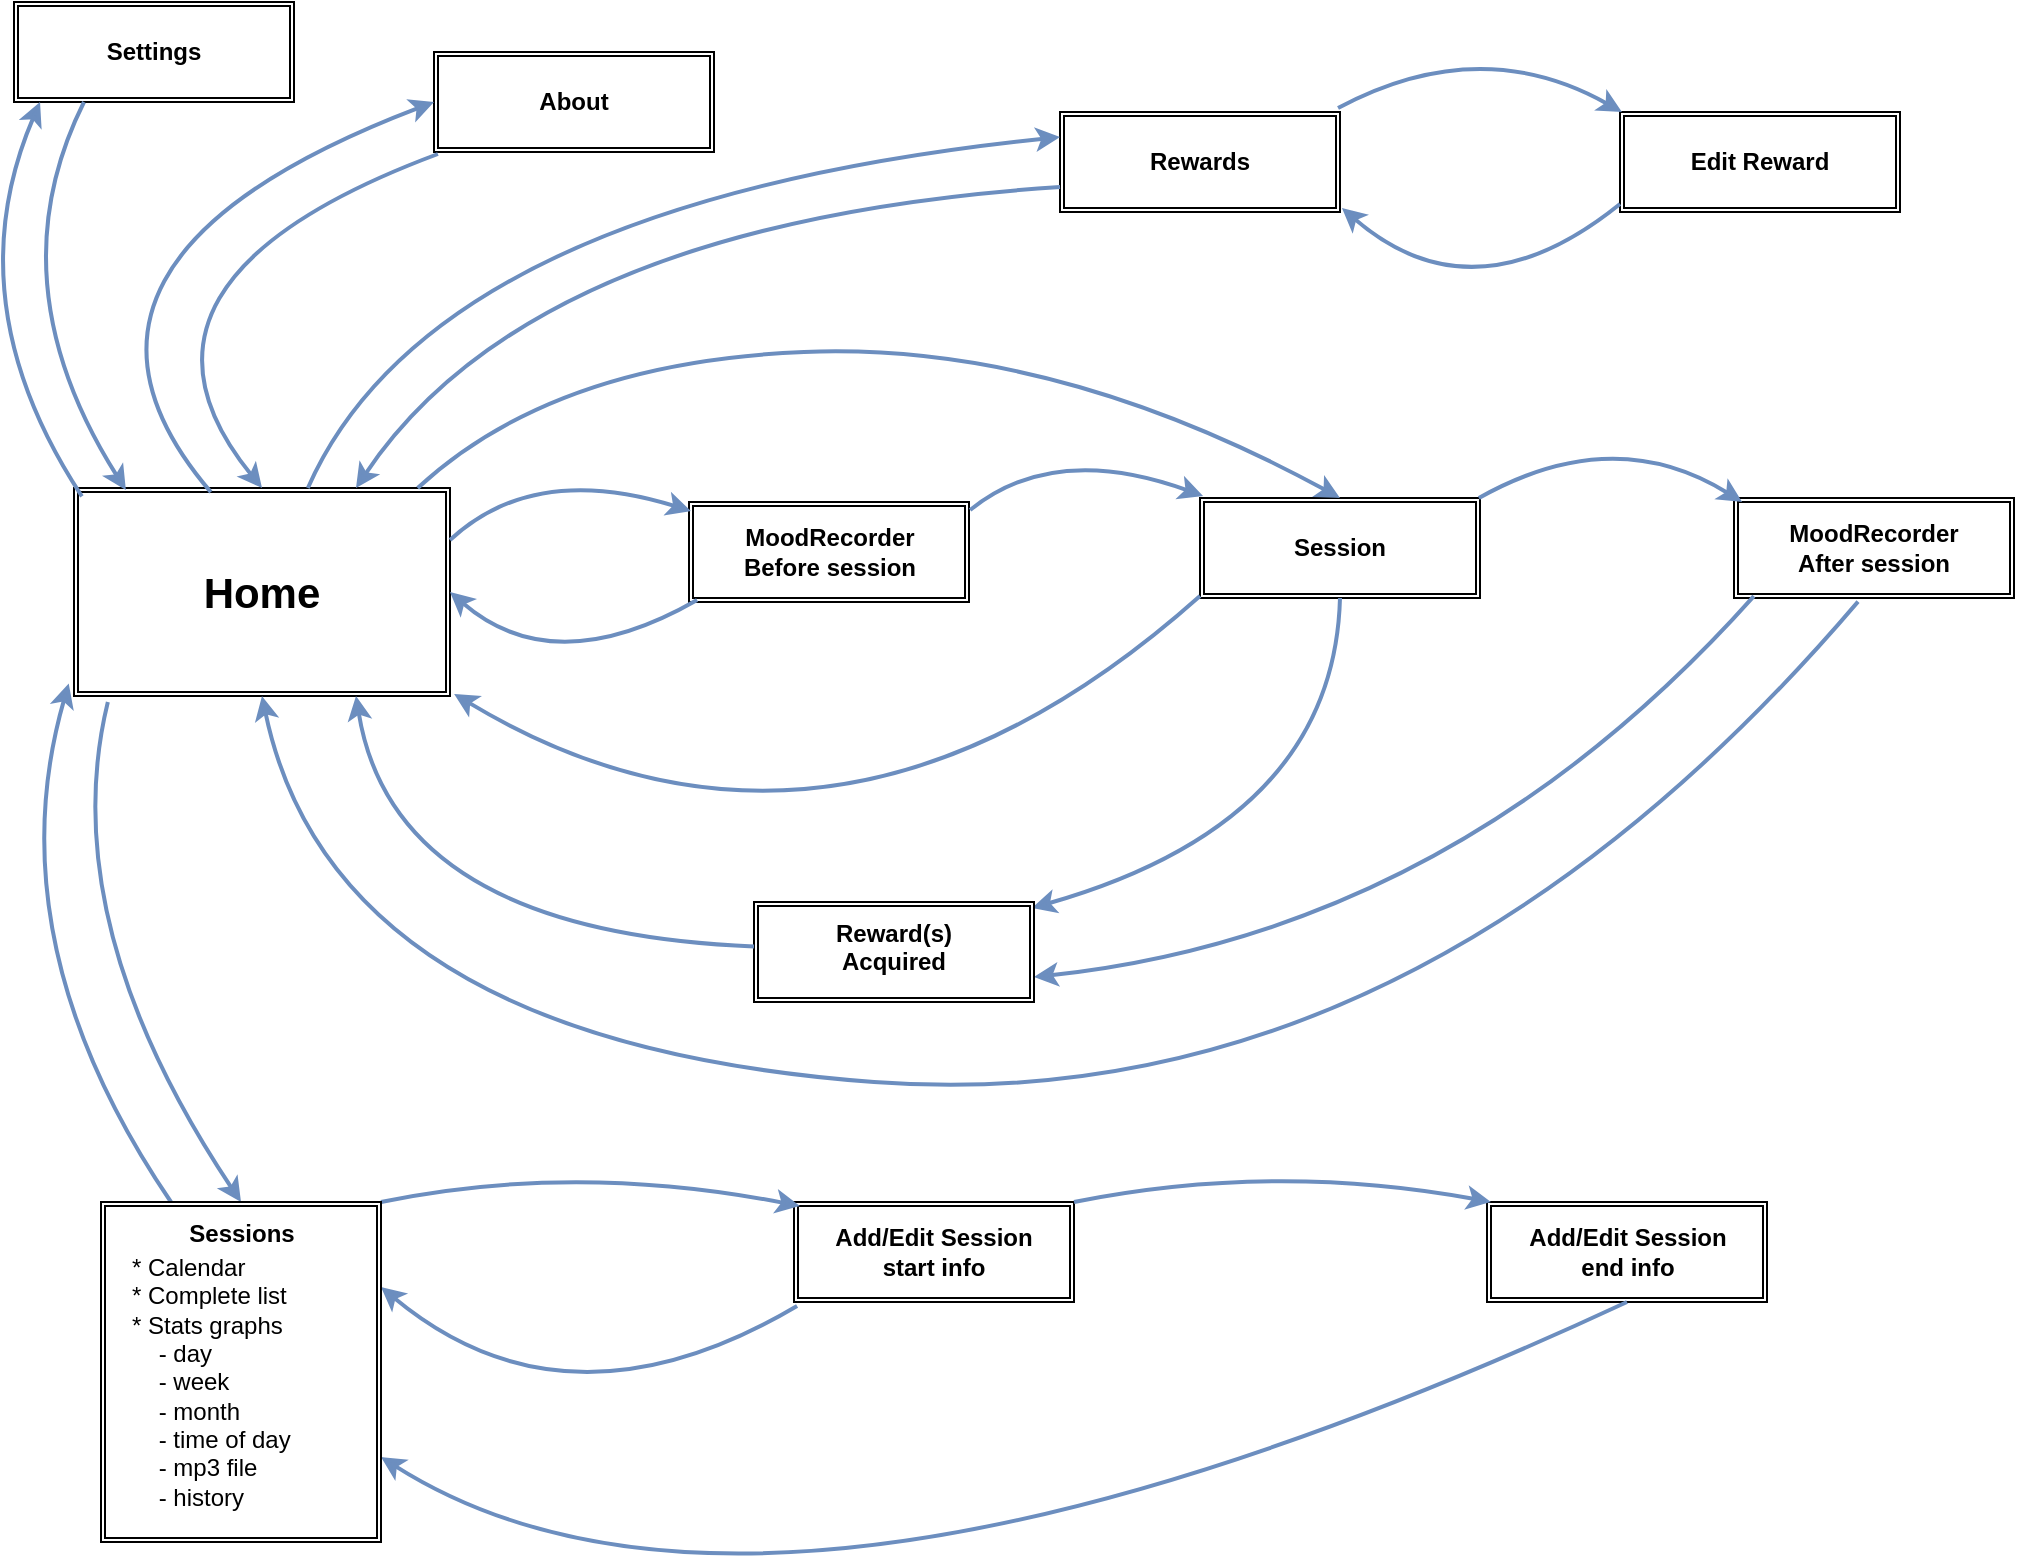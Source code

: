 <mxfile version="12.1.7" type="device" pages="1"><diagram id="JEBSKjdG1DipO0XfvzZa" name="Page-1"><mxGraphModel dx="1408" dy="928" grid="1" gridSize="10" guides="1" tooltips="1" connect="1" arrows="1" fold="1" page="1" pageScale="1" pageWidth="1169" pageHeight="827" math="0" shadow="0"><root><mxCell id="0"/><mxCell id="1" parent="0"/><mxCell id="z2kz1x9MouINHHOfCDH--3" value="Home" style="shape=ext;double=1;rounded=0;whiteSpace=wrap;html=1;verticalAlign=middle;fontStyle=1;fontSize=21;" vertex="1" parent="1"><mxGeometry x="110" y="263" width="188" height="104" as="geometry"/></mxCell><mxCell id="z2kz1x9MouINHHOfCDH--4" value="Settings" style="shape=ext;double=1;rounded=0;whiteSpace=wrap;html=1;verticalAlign=middle;fontStyle=1" vertex="1" parent="1"><mxGeometry x="80" y="20" width="140" height="50" as="geometry"/></mxCell><mxCell id="z2kz1x9MouINHHOfCDH--5" value="Session" style="shape=ext;double=1;rounded=0;whiteSpace=wrap;html=1;verticalAlign=middle;fontStyle=1" vertex="1" parent="1"><mxGeometry x="673" y="268" width="140" height="50" as="geometry"/></mxCell><mxCell id="z2kz1x9MouINHHOfCDH--7" value="" style="endArrow=classic;html=1;strokeWidth=2;fontColor=#82B366;curved=1;exitX=0.021;exitY=0.04;exitDx=0;exitDy=0;entryX=0.093;entryY=1;entryDx=0;entryDy=0;entryPerimeter=0;fillColor=#dae8fc;strokeColor=#6c8ebf;exitPerimeter=0;verticalAlign=middle;" edge="1" parent="1" source="z2kz1x9MouINHHOfCDH--3" target="z2kz1x9MouINHHOfCDH--4"><mxGeometry width="50" height="50" relative="1" as="geometry"><mxPoint x="347" y="786" as="sourcePoint"/><mxPoint x="393.3" y="789.4" as="targetPoint"/><Array as="points"><mxPoint x="50" y="170"/></Array></mxGeometry></mxCell><mxCell id="z2kz1x9MouINHHOfCDH--8" value="MoodRecorder&lt;br&gt;Before session" style="shape=ext;double=1;rounded=0;whiteSpace=wrap;html=1;verticalAlign=middle;fontStyle=1" vertex="1" parent="1"><mxGeometry x="417.5" y="270" width="140" height="50" as="geometry"/></mxCell><mxCell id="z2kz1x9MouINHHOfCDH--9" value="MoodRecorder&lt;br&gt;After session" style="shape=ext;double=1;rounded=0;whiteSpace=wrap;html=1;verticalAlign=middle;fontStyle=1" vertex="1" parent="1"><mxGeometry x="940" y="268" width="140" height="50" as="geometry"/></mxCell><mxCell id="z2kz1x9MouINHHOfCDH--10" value="" style="endArrow=classic;html=1;strokeWidth=2;fontColor=#82B366;curved=1;exitX=1.004;exitY=0.08;exitDx=0;exitDy=0;exitPerimeter=0;fillColor=#dae8fc;strokeColor=#6c8ebf;verticalAlign=middle;entryX=0.011;entryY=-0.02;entryDx=0;entryDy=0;entryPerimeter=0;" edge="1" parent="1" source="z2kz1x9MouINHHOfCDH--8" target="z2kz1x9MouINHHOfCDH--5"><mxGeometry width="50" height="50" relative="1" as="geometry"><mxPoint x="127" y="506" as="sourcePoint"/><mxPoint x="712" y="290" as="targetPoint"/><Array as="points"><mxPoint x="600" y="240"/></Array></mxGeometry></mxCell><mxCell id="z2kz1x9MouINHHOfCDH--11" value="" style="endArrow=classic;html=1;strokeWidth=2;fontColor=#82B366;curved=1;exitX=0.996;exitY=0;exitDx=0;exitDy=0;entryX=0.029;entryY=0.04;entryDx=0;entryDy=0;fillColor=#dae8fc;strokeColor=#6c8ebf;verticalAlign=middle;exitPerimeter=0;entryPerimeter=0;" edge="1" parent="1" source="z2kz1x9MouINHHOfCDH--5" target="z2kz1x9MouINHHOfCDH--9"><mxGeometry width="50" height="50" relative="1" as="geometry"><mxPoint x="127" y="506" as="sourcePoint"/><mxPoint x="173.3" y="509.4" as="targetPoint"/><Array as="points"><mxPoint x="880" y="230"/></Array></mxGeometry></mxCell><mxCell id="z2kz1x9MouINHHOfCDH--12" value="" style="endArrow=classic;html=1;strokeWidth=2;fontColor=#82B366;curved=1;entryX=0.007;entryY=0.091;entryDx=0;entryDy=0;entryPerimeter=0;fillColor=#dae8fc;strokeColor=#6c8ebf;exitX=1;exitY=0.25;exitDx=0;exitDy=0;verticalAlign=middle;" edge="1" parent="1" source="z2kz1x9MouINHHOfCDH--3" target="z2kz1x9MouINHHOfCDH--8"><mxGeometry width="50" height="50" relative="1" as="geometry"><mxPoint x="160" y="781" as="sourcePoint"/><mxPoint x="206.3" y="784.4" as="targetPoint"/><Array as="points"><mxPoint x="340" y="250"/></Array></mxGeometry></mxCell><mxCell id="z2kz1x9MouINHHOfCDH--13" value="" style="endArrow=classic;html=1;strokeWidth=2;fontColor=#82B366;curved=1;entryX=0.5;entryY=0;entryDx=0;entryDy=0;fillColor=#dae8fc;strokeColor=#6c8ebf;exitX=0.914;exitY=0;exitDx=0;exitDy=0;verticalAlign=middle;exitPerimeter=0;" edge="1" parent="1" source="z2kz1x9MouINHHOfCDH--3" target="z2kz1x9MouINHHOfCDH--5"><mxGeometry width="50" height="50" relative="1" as="geometry"><mxPoint x="257" y="417.05" as="sourcePoint"/><mxPoint x="417.98" y="415.93" as="targetPoint"/><Array as="points"><mxPoint x="350" y="200"/><mxPoint x="600" y="190"/></Array></mxGeometry></mxCell><mxCell id="z2kz1x9MouINHHOfCDH--14" value="" style="endArrow=classic;html=1;strokeWidth=2;fontColor=#82B366;curved=1;exitX=0.5;exitY=1;exitDx=0;exitDy=0;fillColor=#dae8fc;strokeColor=#6c8ebf;entryX=0.993;entryY=0.06;entryDx=0;entryDy=0;entryPerimeter=0;verticalAlign=middle;" edge="1" parent="1" source="z2kz1x9MouINHHOfCDH--5" target="z2kz1x9MouINHHOfCDH--16"><mxGeometry width="50" height="50" relative="1" as="geometry"><mxPoint x="107" y="696" as="sourcePoint"/><mxPoint x="597" y="855" as="targetPoint"/><Array as="points"><mxPoint x="740" y="430"/></Array></mxGeometry></mxCell><mxCell id="z2kz1x9MouINHHOfCDH--15" value="" style="endArrow=classic;html=1;strokeWidth=2;fontColor=#82B366;curved=1;exitX=0.071;exitY=0.982;exitDx=0;exitDy=0;fillColor=#dae8fc;strokeColor=#6c8ebf;entryX=1;entryY=0.75;entryDx=0;entryDy=0;exitPerimeter=0;" edge="1" parent="1" source="z2kz1x9MouINHHOfCDH--9" target="z2kz1x9MouINHHOfCDH--16"><mxGeometry width="50" height="50" relative="1" as="geometry"><mxPoint x="107" y="746" as="sourcePoint"/><mxPoint x="417" y="835" as="targetPoint"/><Array as="points"><mxPoint x="800" y="485"/></Array></mxGeometry></mxCell><mxCell id="z2kz1x9MouINHHOfCDH--16" value="Reward(s)&lt;br&gt;Acquired" style="shape=ext;double=1;rounded=0;whiteSpace=wrap;html=1;verticalAlign=top;fontStyle=1" vertex="1" parent="1"><mxGeometry x="450" y="470" width="140" height="50" as="geometry"/></mxCell><mxCell id="z2kz1x9MouINHHOfCDH--17" value="" style="endArrow=classic;html=1;strokeWidth=2;fontColor=#82B366;curved=1;exitX=0.443;exitY=1.036;exitDx=0;exitDy=0;fillColor=#dae8fc;strokeColor=#6c8ebf;exitPerimeter=0;entryX=0.5;entryY=1;entryDx=0;entryDy=0;" edge="1" parent="1" source="z2kz1x9MouINHHOfCDH--9" target="z2kz1x9MouINHHOfCDH--3"><mxGeometry width="50" height="50" relative="1" as="geometry"><mxPoint x="107" y="1086" as="sourcePoint"/><mxPoint x="153.3" y="1089.4" as="targetPoint"/><Array as="points"><mxPoint x="780" y="580"/><mxPoint x="240" y="540"/></Array></mxGeometry></mxCell><mxCell id="z2kz1x9MouINHHOfCDH--18" value="" style="endArrow=classic;html=1;strokeWidth=2;fontColor=#82B366;curved=1;entryX=1.011;entryY=0.99;entryDx=0;entryDy=0;fillColor=#dae8fc;strokeColor=#6c8ebf;entryPerimeter=0;exitX=0;exitY=0.98;exitDx=0;exitDy=0;exitPerimeter=0;" edge="1" parent="1" source="z2kz1x9MouINHHOfCDH--5" target="z2kz1x9MouINHHOfCDH--3"><mxGeometry width="50" height="50" relative="1" as="geometry"><mxPoint x="680" y="340" as="sourcePoint"/><mxPoint x="153.3" y="1089.4" as="targetPoint"/><Array as="points"><mxPoint x="490" y="480"/></Array></mxGeometry></mxCell><mxCell id="z2kz1x9MouINHHOfCDH--19" value="" style="endArrow=classic;html=1;strokeWidth=2;fontColor=#82B366;curved=1;fillColor=#dae8fc;strokeColor=#6c8ebf;verticalAlign=middle;entryX=0.75;entryY=1;entryDx=0;entryDy=0;" edge="1" parent="1" source="z2kz1x9MouINHHOfCDH--16" target="z2kz1x9MouINHHOfCDH--3"><mxGeometry width="50" height="50" relative="1" as="geometry"><mxPoint x="107" y="1086" as="sourcePoint"/><mxPoint x="153.3" y="1089.4" as="targetPoint"/><Array as="points"><mxPoint x="270" y="485"/></Array></mxGeometry></mxCell><mxCell id="z2kz1x9MouINHHOfCDH--20" value="Rewards" style="shape=ext;double=1;rounded=0;whiteSpace=wrap;html=1;verticalAlign=middle;fontStyle=1" vertex="1" parent="1"><mxGeometry x="603" y="75" width="140" height="50" as="geometry"/></mxCell><mxCell id="z2kz1x9MouINHHOfCDH--21" value="" style="endArrow=classic;html=1;strokeWidth=2;fontColor=#82B366;curved=1;entryX=0;entryY=0.25;entryDx=0;entryDy=0;fillColor=#dae8fc;strokeColor=#6c8ebf;" edge="1" parent="1" source="z2kz1x9MouINHHOfCDH--3" target="z2kz1x9MouINHHOfCDH--20"><mxGeometry width="50" height="50" relative="1" as="geometry"><mxPoint x="107" y="606" as="sourcePoint"/><mxPoint x="153.3" y="609.4" as="targetPoint"/><Array as="points"><mxPoint x="290" y="120"/></Array></mxGeometry></mxCell><mxCell id="z2kz1x9MouINHHOfCDH--22" value="" style="endArrow=classic;html=1;strokeWidth=2;fontColor=#82B366;curved=1;exitX=0;exitY=0.75;exitDx=0;exitDy=0;fillColor=#dae8fc;strokeColor=#6c8ebf;entryX=0.75;entryY=0;entryDx=0;entryDy=0;" edge="1" parent="1" source="z2kz1x9MouINHHOfCDH--20" target="z2kz1x9MouINHHOfCDH--3"><mxGeometry width="50" height="50" relative="1" as="geometry"><mxPoint x="107" y="646" as="sourcePoint"/><mxPoint x="153.3" y="649.4" as="targetPoint"/><Array as="points"><mxPoint x="340" y="130"/></Array></mxGeometry></mxCell><mxCell id="z2kz1x9MouINHHOfCDH--24" value="Add/Edit Session&lt;br&gt;start info" style="shape=ext;double=1;rounded=0;whiteSpace=wrap;html=1;verticalAlign=middle;fontStyle=1" vertex="1" parent="1"><mxGeometry x="470" y="620" width="140" height="50" as="geometry"/></mxCell><mxCell id="z2kz1x9MouINHHOfCDH--25" value="Add/Edit Session&lt;br&gt;end info" style="shape=ext;double=1;rounded=0;whiteSpace=wrap;html=1;verticalAlign=middle;fontStyle=1" vertex="1" parent="1"><mxGeometry x="816.5" y="620" width="140" height="50" as="geometry"/></mxCell><mxCell id="z2kz1x9MouINHHOfCDH--26" value="" style="endArrow=classic;html=1;strokeWidth=2;fontColor=#82B366;curved=1;entryX=0.014;entryY=0;entryDx=0;entryDy=0;fillColor=#dae8fc;strokeColor=#6c8ebf;exitX=1;exitY=0;exitDx=0;exitDy=0;entryPerimeter=0;exitPerimeter=0;" edge="1" parent="1" source="z2kz1x9MouINHHOfCDH--24" target="z2kz1x9MouINHHOfCDH--25"><mxGeometry width="50" height="50" relative="1" as="geometry"><mxPoint x="336.5" y="690" as="sourcePoint"/><mxPoint x="142.8" y="754.4" as="targetPoint"/><Array as="points"><mxPoint x="710" y="600"/></Array></mxGeometry></mxCell><mxCell id="z2kz1x9MouINHHOfCDH--27" value="" style="endArrow=classic;html=1;strokeWidth=2;fontColor=#82B366;curved=1;exitX=0.5;exitY=1;exitDx=0;exitDy=0;entryX=1;entryY=0.75;entryDx=0;entryDy=0;fillColor=#dae8fc;strokeColor=#6c8ebf;" edge="1" parent="1" source="z2kz1x9MouINHHOfCDH--25" target="z2kz1x9MouINHHOfCDH--23"><mxGeometry width="50" height="50" relative="1" as="geometry"><mxPoint x="26.5" y="581" as="sourcePoint"/><mxPoint x="72.8" y="584.4" as="targetPoint"/><Array as="points"><mxPoint x="456.5" y="870"/></Array></mxGeometry></mxCell><mxCell id="z2kz1x9MouINHHOfCDH--28" value="" style="endArrow=classic;html=1;strokeWidth=2;fontColor=#82B366;curved=1;exitX=1;exitY=0;exitDx=0;exitDy=0;exitPerimeter=0;entryX=0.021;entryY=0.04;entryDx=0;entryDy=0;entryPerimeter=0;fillColor=#dae8fc;strokeColor=#6c8ebf;" edge="1" parent="1" source="z2kz1x9MouINHHOfCDH--23" target="z2kz1x9MouINHHOfCDH--24"><mxGeometry width="50" height="50" relative="1" as="geometry"><mxPoint x="96.5" y="791" as="sourcePoint"/><mxPoint x="142.8" y="794.4" as="targetPoint"/><Array as="points"><mxPoint x="360" y="600"/></Array></mxGeometry></mxCell><mxCell id="z2kz1x9MouINHHOfCDH--29" value="" style="endArrow=classic;html=1;strokeWidth=2;fontColor=#82B366;curved=1;entryX=1;entryY=0.25;entryDx=0;entryDy=0;fillColor=#dae8fc;strokeColor=#6c8ebf;exitX=0.011;exitY=1.04;exitDx=0;exitDy=0;exitPerimeter=0;" edge="1" parent="1" source="z2kz1x9MouINHHOfCDH--24" target="z2kz1x9MouINHHOfCDH--23"><mxGeometry width="50" height="50" relative="1" as="geometry"><mxPoint x="93" y="751" as="sourcePoint"/><mxPoint x="139.3" y="754.4" as="targetPoint"/><Array as="points"><mxPoint x="356.5" y="740"/></Array></mxGeometry></mxCell><mxCell id="z2kz1x9MouINHHOfCDH--30" value="" style="endArrow=classic;html=1;strokeWidth=2;fontColor=#82B366;curved=1;exitX=0.09;exitY=1.029;exitDx=0;exitDy=0;entryX=0.5;entryY=0;entryDx=0;entryDy=0;fillColor=#dae8fc;strokeColor=#6c8ebf;exitPerimeter=0;" edge="1" parent="1" source="z2kz1x9MouINHHOfCDH--3" target="z2kz1x9MouINHHOfCDH--23"><mxGeometry width="50" height="50" relative="1" as="geometry"><mxPoint x="90" y="691" as="sourcePoint"/><mxPoint x="136.3" y="694.4" as="targetPoint"/><Array as="points"><mxPoint x="100" y="480"/></Array></mxGeometry></mxCell><mxCell id="z2kz1x9MouINHHOfCDH--31" value="" style="endArrow=classic;html=1;strokeWidth=2;fontColor=#82B366;curved=1;exitX=0.25;exitY=0;exitDx=0;exitDy=0;entryX=-0.014;entryY=0.94;entryDx=0;entryDy=0;entryPerimeter=0;fillColor=#dae8fc;strokeColor=#6c8ebf;" edge="1" parent="1" source="z2kz1x9MouINHHOfCDH--23" target="z2kz1x9MouINHHOfCDH--3"><mxGeometry width="50" height="50" relative="1" as="geometry"><mxPoint x="90" y="691" as="sourcePoint"/><mxPoint x="136.3" y="694.4" as="targetPoint"/><Array as="points"><mxPoint x="70" y="490"/></Array></mxGeometry></mxCell><mxCell id="z2kz1x9MouINHHOfCDH--33" value="About" style="shape=ext;double=1;rounded=0;whiteSpace=wrap;html=1;verticalAlign=middle;fontStyle=1" vertex="1" parent="1"><mxGeometry x="290" y="45" width="140" height="50" as="geometry"/></mxCell><mxCell id="z2kz1x9MouINHHOfCDH--34" value="" style="endArrow=classic;html=1;strokeWidth=2;fontColor=#82B366;curved=1;exitX=0.364;exitY=0.02;exitDx=0;exitDy=0;entryX=0;entryY=0.5;entryDx=0;entryDy=0;fillColor=#dae8fc;strokeColor=#6c8ebf;exitPerimeter=0;verticalAlign=middle;" edge="1" parent="1" target="z2kz1x9MouINHHOfCDH--33" source="z2kz1x9MouINHHOfCDH--3"><mxGeometry width="50" height="50" relative="1" as="geometry"><mxPoint x="178.04" y="227.5" as="sourcePoint"/><mxPoint x="403.3" y="799.4" as="targetPoint"/><Array as="points"><mxPoint x="80" y="150"/></Array></mxGeometry></mxCell><mxCell id="z2kz1x9MouINHHOfCDH--35" value="" style="endArrow=classic;html=1;strokeWidth=2;fontColor=#82B366;curved=1;exitX=0.029;exitY=0.98;exitDx=0;exitDy=0;exitPerimeter=0;entryX=1;entryY=0.5;entryDx=0;entryDy=0;fillColor=#dae8fc;strokeColor=#6c8ebf;" edge="1" parent="1" source="z2kz1x9MouINHHOfCDH--8" target="z2kz1x9MouINHHOfCDH--3"><mxGeometry width="50" height="50" relative="1" as="geometry"><mxPoint x="90" y="861" as="sourcePoint"/><mxPoint x="136.3" y="864.4" as="targetPoint"/><Array as="points"><mxPoint x="350" y="360"/></Array></mxGeometry></mxCell><mxCell id="z2kz1x9MouINHHOfCDH--36" value="" style="endArrow=classic;html=1;strokeWidth=2;fontColor=#82B366;curved=1;entryX=0.138;entryY=0.01;entryDx=0;entryDy=0;fillColor=#dae8fc;strokeColor=#6c8ebf;exitX=0.25;exitY=1;exitDx=0;exitDy=0;entryPerimeter=0;" edge="1" parent="1" source="z2kz1x9MouINHHOfCDH--4" target="z2kz1x9MouINHHOfCDH--3"><mxGeometry width="50" height="50" relative="1" as="geometry"><mxPoint x="70" y="861" as="sourcePoint"/><mxPoint x="116.3" y="864.4" as="targetPoint"/><Array as="points"><mxPoint x="70" y="160"/></Array></mxGeometry></mxCell><mxCell id="z2kz1x9MouINHHOfCDH--37" value="" style="endArrow=classic;html=1;strokeWidth=2;fontColor=#82B366;curved=1;exitX=0.014;exitY=1.02;exitDx=0;exitDy=0;exitPerimeter=0;entryX=0.5;entryY=0;entryDx=0;entryDy=0;fillColor=#dae8fc;strokeColor=#6c8ebf;" edge="1" parent="1" source="z2kz1x9MouINHHOfCDH--33" target="z2kz1x9MouINHHOfCDH--3"><mxGeometry width="50" height="50" relative="1" as="geometry"><mxPoint x="70" y="861" as="sourcePoint"/><mxPoint x="116.3" y="864.4" as="targetPoint"/><Array as="points"><mxPoint x="120" y="160"/></Array></mxGeometry></mxCell><mxCell id="z2kz1x9MouINHHOfCDH--38" value="Edit Reward" style="shape=ext;double=1;rounded=0;whiteSpace=wrap;html=1;verticalAlign=middle;fontStyle=1" vertex="1" parent="1"><mxGeometry x="883" y="75" width="140" height="50" as="geometry"/></mxCell><mxCell id="z2kz1x9MouINHHOfCDH--39" value="" style="endArrow=classic;html=1;strokeWidth=2;fontColor=#82B366;curved=1;exitX=0.993;exitY=-0.04;exitDx=0;exitDy=0;exitPerimeter=0;entryX=0.007;entryY=0;entryDx=0;entryDy=0;entryPerimeter=0;fillColor=#dae8fc;strokeColor=#6c8ebf;" edge="1" parent="1" source="z2kz1x9MouINHHOfCDH--20" target="z2kz1x9MouINHHOfCDH--38"><mxGeometry width="50" height="50" relative="1" as="geometry"><mxPoint x="53" y="806" as="sourcePoint"/><mxPoint x="99.3" y="809.4" as="targetPoint"/><Array as="points"><mxPoint x="813" y="35"/></Array></mxGeometry></mxCell><mxCell id="z2kz1x9MouINHHOfCDH--40" value="" style="endArrow=classic;html=1;strokeWidth=2;fontColor=#82B366;curved=1;exitX=0;exitY=0.92;exitDx=0;exitDy=0;exitPerimeter=0;entryX=1.007;entryY=0.96;entryDx=0;entryDy=0;entryPerimeter=0;fillColor=#dae8fc;strokeColor=#6c8ebf;" edge="1" parent="1" source="z2kz1x9MouINHHOfCDH--38" target="z2kz1x9MouINHHOfCDH--20"><mxGeometry width="50" height="50" relative="1" as="geometry"><mxPoint x="779.02" y="138" as="sourcePoint"/><mxPoint x="920.98" y="140" as="targetPoint"/><Array as="points"><mxPoint x="810" y="180"/></Array></mxGeometry></mxCell><mxCell id="z2kz1x9MouINHHOfCDH--42" value="" style="group" vertex="1" connectable="0" parent="1"><mxGeometry x="123.5" y="620" width="140" height="170" as="geometry"/></mxCell><mxCell id="z2kz1x9MouINHHOfCDH--23" value="Sessions" style="shape=ext;double=1;rounded=0;whiteSpace=wrap;html=1;verticalAlign=top;fontStyle=1" vertex="1" parent="z2kz1x9MouINHHOfCDH--42"><mxGeometry width="140" height="170" as="geometry"/></mxCell><mxCell id="z2kz1x9MouINHHOfCDH--41" value="&lt;span&gt;* Calendar&lt;br&gt;&lt;/span&gt;* Complete list&lt;br&gt;* Stats graphs&lt;br&gt;&amp;nbsp; &amp;nbsp; - day&lt;br&gt;&amp;nbsp; &amp;nbsp; - week&lt;br&gt;&amp;nbsp; &amp;nbsp; - month&lt;br&gt;&amp;nbsp; &amp;nbsp; - time of day&lt;br&gt;&amp;nbsp; &amp;nbsp; - mp3 file&lt;br&gt;&amp;nbsp; &amp;nbsp; - history" style="text;html=1;strokeColor=none;fillColor=none;align=left;verticalAlign=middle;whiteSpace=wrap;rounded=0;" vertex="1" parent="z2kz1x9MouINHHOfCDH--42"><mxGeometry x="13" y="40" width="100" height="100" as="geometry"/></mxCell></root></mxGraphModel></diagram></mxfile>